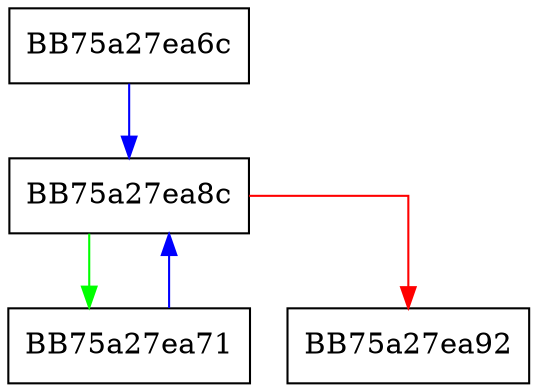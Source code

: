 digraph strHash {
  node [shape="box"];
  graph [splines=ortho];
  BB75a27ea6c -> BB75a27ea8c [color="blue"];
  BB75a27ea71 -> BB75a27ea8c [color="blue"];
  BB75a27ea8c -> BB75a27ea71 [color="green"];
  BB75a27ea8c -> BB75a27ea92 [color="red"];
}